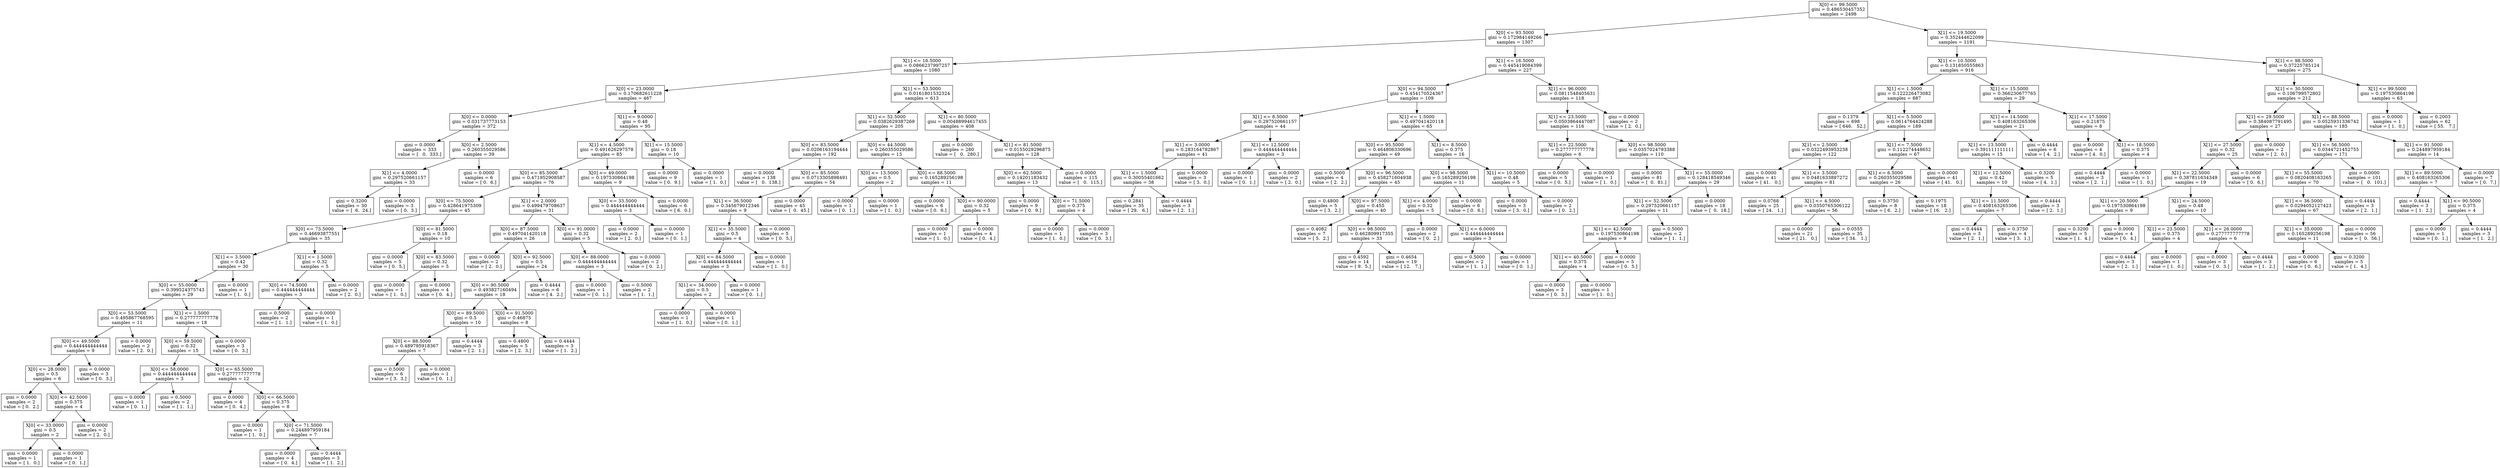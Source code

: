 digraph Tree {
0 [label="X[0] <= 99.5000\ngini = 0.486530457352\nsamples = 2498", shape="box"] ;
1 [label="X[0] <= 93.5000\ngini = 0.172984149266\nsamples = 1307", shape="box"] ;
0 -> 1 ;
2 [label="X[1] <= 16.5000\ngini = 0.0866237997257\nsamples = 1080", shape="box"] ;
1 -> 2 ;
3 [label="X[0] <= 23.0000\ngini = 0.170682611228\nsamples = 467", shape="box"] ;
2 -> 3 ;
4 [label="X[0] <= 0.0000\ngini = 0.031737773153\nsamples = 372", shape="box"] ;
3 -> 4 ;
5 [label="gini = 0.0000\nsamples = 333\nvalue = [   0.  333.]", shape="box"] ;
4 -> 5 ;
6 [label="X[0] <= 2.5000\ngini = 0.260355029586\nsamples = 39", shape="box"] ;
4 -> 6 ;
7 [label="X[1] <= 4.0000\ngini = 0.297520661157\nsamples = 33", shape="box"] ;
6 -> 7 ;
8 [label="gini = 0.3200\nsamples = 30\nvalue = [  6.  24.]", shape="box"] ;
7 -> 8 ;
9 [label="gini = 0.0000\nsamples = 3\nvalue = [ 0.  3.]", shape="box"] ;
7 -> 9 ;
10 [label="gini = 0.0000\nsamples = 6\nvalue = [ 0.  6.]", shape="box"] ;
6 -> 10 ;
11 [label="X[1] <= 9.0000\ngini = 0.48\nsamples = 95", shape="box"] ;
3 -> 11 ;
12 [label="X[1] <= 4.5000\ngini = 0.491626297578\nsamples = 85", shape="box"] ;
11 -> 12 ;
13 [label="X[0] <= 85.5000\ngini = 0.471952908587\nsamples = 76", shape="box"] ;
12 -> 13 ;
14 [label="X[0] <= 75.5000\ngini = 0.428641975309\nsamples = 45", shape="box"] ;
13 -> 14 ;
15 [label="X[0] <= 73.5000\ngini = 0.46693877551\nsamples = 35", shape="box"] ;
14 -> 15 ;
16 [label="X[1] <= 3.5000\ngini = 0.42\nsamples = 30", shape="box"] ;
15 -> 16 ;
17 [label="X[0] <= 55.0000\ngini = 0.399524375743\nsamples = 29", shape="box"] ;
16 -> 17 ;
18 [label="X[0] <= 53.5000\ngini = 0.495867768595\nsamples = 11", shape="box"] ;
17 -> 18 ;
19 [label="X[0] <= 49.5000\ngini = 0.444444444444\nsamples = 9", shape="box"] ;
18 -> 19 ;
20 [label="X[0] <= 28.0000\ngini = 0.5\nsamples = 6", shape="box"] ;
19 -> 20 ;
21 [label="gini = 0.0000\nsamples = 2\nvalue = [ 0.  2.]", shape="box"] ;
20 -> 21 ;
22 [label="X[0] <= 42.5000\ngini = 0.375\nsamples = 4", shape="box"] ;
20 -> 22 ;
23 [label="X[0] <= 33.0000\ngini = 0.5\nsamples = 2", shape="box"] ;
22 -> 23 ;
24 [label="gini = 0.0000\nsamples = 1\nvalue = [ 1.  0.]", shape="box"] ;
23 -> 24 ;
25 [label="gini = 0.0000\nsamples = 1\nvalue = [ 0.  1.]", shape="box"] ;
23 -> 25 ;
26 [label="gini = 0.0000\nsamples = 2\nvalue = [ 2.  0.]", shape="box"] ;
22 -> 26 ;
27 [label="gini = 0.0000\nsamples = 3\nvalue = [ 0.  3.]", shape="box"] ;
19 -> 27 ;
28 [label="gini = 0.0000\nsamples = 2\nvalue = [ 2.  0.]", shape="box"] ;
18 -> 28 ;
29 [label="X[1] <= 1.5000\ngini = 0.277777777778\nsamples = 18", shape="box"] ;
17 -> 29 ;
30 [label="X[0] <= 59.5000\ngini = 0.32\nsamples = 15", shape="box"] ;
29 -> 30 ;
31 [label="X[0] <= 58.0000\ngini = 0.444444444444\nsamples = 3", shape="box"] ;
30 -> 31 ;
32 [label="gini = 0.0000\nsamples = 1\nvalue = [ 0.  1.]", shape="box"] ;
31 -> 32 ;
33 [label="gini = 0.5000\nsamples = 2\nvalue = [ 1.  1.]", shape="box"] ;
31 -> 33 ;
34 [label="X[0] <= 65.5000\ngini = 0.277777777778\nsamples = 12", shape="box"] ;
30 -> 34 ;
35 [label="gini = 0.0000\nsamples = 4\nvalue = [ 0.  4.]", shape="box"] ;
34 -> 35 ;
36 [label="X[0] <= 66.5000\ngini = 0.375\nsamples = 8", shape="box"] ;
34 -> 36 ;
37 [label="gini = 0.0000\nsamples = 1\nvalue = [ 1.  0.]", shape="box"] ;
36 -> 37 ;
38 [label="X[0] <= 71.5000\ngini = 0.244897959184\nsamples = 7", shape="box"] ;
36 -> 38 ;
39 [label="gini = 0.0000\nsamples = 4\nvalue = [ 0.  4.]", shape="box"] ;
38 -> 39 ;
40 [label="gini = 0.4444\nsamples = 3\nvalue = [ 1.  2.]", shape="box"] ;
38 -> 40 ;
41 [label="gini = 0.0000\nsamples = 3\nvalue = [ 0.  3.]", shape="box"] ;
29 -> 41 ;
42 [label="gini = 0.0000\nsamples = 1\nvalue = [ 1.  0.]", shape="box"] ;
16 -> 42 ;
43 [label="X[1] <= 1.5000\ngini = 0.32\nsamples = 5", shape="box"] ;
15 -> 43 ;
44 [label="X[0] <= 74.5000\ngini = 0.444444444444\nsamples = 3", shape="box"] ;
43 -> 44 ;
45 [label="gini = 0.5000\nsamples = 2\nvalue = [ 1.  1.]", shape="box"] ;
44 -> 45 ;
46 [label="gini = 0.0000\nsamples = 1\nvalue = [ 1.  0.]", shape="box"] ;
44 -> 46 ;
47 [label="gini = 0.0000\nsamples = 2\nvalue = [ 2.  0.]", shape="box"] ;
43 -> 47 ;
48 [label="X[0] <= 81.5000\ngini = 0.18\nsamples = 10", shape="box"] ;
14 -> 48 ;
49 [label="gini = 0.0000\nsamples = 5\nvalue = [ 0.  5.]", shape="box"] ;
48 -> 49 ;
50 [label="X[0] <= 83.5000\ngini = 0.32\nsamples = 5", shape="box"] ;
48 -> 50 ;
51 [label="gini = 0.0000\nsamples = 1\nvalue = [ 1.  0.]", shape="box"] ;
50 -> 51 ;
52 [label="gini = 0.0000\nsamples = 4\nvalue = [ 0.  4.]", shape="box"] ;
50 -> 52 ;
53 [label="X[1] <= 2.0000\ngini = 0.499479708637\nsamples = 31", shape="box"] ;
13 -> 53 ;
54 [label="X[0] <= 87.5000\ngini = 0.497041420118\nsamples = 26", shape="box"] ;
53 -> 54 ;
55 [label="gini = 0.0000\nsamples = 2\nvalue = [ 2.  0.]", shape="box"] ;
54 -> 55 ;
56 [label="X[0] <= 92.5000\ngini = 0.5\nsamples = 24", shape="box"] ;
54 -> 56 ;
57 [label="X[0] <= 90.5000\ngini = 0.493827160494\nsamples = 18", shape="box"] ;
56 -> 57 ;
58 [label="X[0] <= 89.5000\ngini = 0.5\nsamples = 10", shape="box"] ;
57 -> 58 ;
59 [label="X[0] <= 88.5000\ngini = 0.489795918367\nsamples = 7", shape="box"] ;
58 -> 59 ;
60 [label="gini = 0.5000\nsamples = 6\nvalue = [ 3.  3.]", shape="box"] ;
59 -> 60 ;
61 [label="gini = 0.0000\nsamples = 1\nvalue = [ 0.  1.]", shape="box"] ;
59 -> 61 ;
62 [label="gini = 0.4444\nsamples = 3\nvalue = [ 2.  1.]", shape="box"] ;
58 -> 62 ;
63 [label="X[0] <= 91.5000\ngini = 0.46875\nsamples = 8", shape="box"] ;
57 -> 63 ;
64 [label="gini = 0.4800\nsamples = 5\nvalue = [ 2.  3.]", shape="box"] ;
63 -> 64 ;
65 [label="gini = 0.4444\nsamples = 3\nvalue = [ 1.  2.]", shape="box"] ;
63 -> 65 ;
66 [label="gini = 0.4444\nsamples = 6\nvalue = [ 4.  2.]", shape="box"] ;
56 -> 66 ;
67 [label="X[0] <= 91.0000\ngini = 0.32\nsamples = 5", shape="box"] ;
53 -> 67 ;
68 [label="X[0] <= 88.0000\ngini = 0.444444444444\nsamples = 3", shape="box"] ;
67 -> 68 ;
69 [label="gini = 0.0000\nsamples = 1\nvalue = [ 0.  1.]", shape="box"] ;
68 -> 69 ;
70 [label="gini = 0.5000\nsamples = 2\nvalue = [ 1.  1.]", shape="box"] ;
68 -> 70 ;
71 [label="gini = 0.0000\nsamples = 2\nvalue = [ 0.  2.]", shape="box"] ;
67 -> 71 ;
72 [label="X[0] <= 49.0000\ngini = 0.197530864198\nsamples = 9", shape="box"] ;
12 -> 72 ;
73 [label="X[0] <= 33.5000\ngini = 0.444444444444\nsamples = 3", shape="box"] ;
72 -> 73 ;
74 [label="gini = 0.0000\nsamples = 2\nvalue = [ 2.  0.]", shape="box"] ;
73 -> 74 ;
75 [label="gini = 0.0000\nsamples = 1\nvalue = [ 0.  1.]", shape="box"] ;
73 -> 75 ;
76 [label="gini = 0.0000\nsamples = 6\nvalue = [ 6.  0.]", shape="box"] ;
72 -> 76 ;
77 [label="X[1] <= 15.5000\ngini = 0.18\nsamples = 10", shape="box"] ;
11 -> 77 ;
78 [label="gini = 0.0000\nsamples = 9\nvalue = [ 0.  9.]", shape="box"] ;
77 -> 78 ;
79 [label="gini = 0.0000\nsamples = 1\nvalue = [ 1.  0.]", shape="box"] ;
77 -> 79 ;
80 [label="X[1] <= 53.5000\ngini = 0.0161801532324\nsamples = 613", shape="box"] ;
2 -> 80 ;
81 [label="X[1] <= 52.5000\ngini = 0.0382629387269\nsamples = 205", shape="box"] ;
80 -> 81 ;
82 [label="X[0] <= 83.5000\ngini = 0.0206163194444\nsamples = 192", shape="box"] ;
81 -> 82 ;
83 [label="gini = 0.0000\nsamples = 138\nvalue = [   0.  138.]", shape="box"] ;
82 -> 83 ;
84 [label="X[0] <= 85.5000\ngini = 0.0713305898491\nsamples = 54", shape="box"] ;
82 -> 84 ;
85 [label="X[1] <= 36.5000\ngini = 0.345679012346\nsamples = 9", shape="box"] ;
84 -> 85 ;
86 [label="X[1] <= 35.5000\ngini = 0.5\nsamples = 4", shape="box"] ;
85 -> 86 ;
87 [label="X[0] <= 84.5000\ngini = 0.444444444444\nsamples = 3", shape="box"] ;
86 -> 87 ;
88 [label="X[1] <= 34.0000\ngini = 0.5\nsamples = 2", shape="box"] ;
87 -> 88 ;
89 [label="gini = 0.0000\nsamples = 1\nvalue = [ 1.  0.]", shape="box"] ;
88 -> 89 ;
90 [label="gini = 0.0000\nsamples = 1\nvalue = [ 0.  1.]", shape="box"] ;
88 -> 90 ;
91 [label="gini = 0.0000\nsamples = 1\nvalue = [ 0.  1.]", shape="box"] ;
87 -> 91 ;
92 [label="gini = 0.0000\nsamples = 1\nvalue = [ 1.  0.]", shape="box"] ;
86 -> 92 ;
93 [label="gini = 0.0000\nsamples = 5\nvalue = [ 0.  5.]", shape="box"] ;
85 -> 93 ;
94 [label="gini = 0.0000\nsamples = 45\nvalue = [  0.  45.]", shape="box"] ;
84 -> 94 ;
95 [label="X[0] <= 44.5000\ngini = 0.260355029586\nsamples = 13", shape="box"] ;
81 -> 95 ;
96 [label="X[0] <= 13.5000\ngini = 0.5\nsamples = 2", shape="box"] ;
95 -> 96 ;
97 [label="gini = 0.0000\nsamples = 1\nvalue = [ 0.  1.]", shape="box"] ;
96 -> 97 ;
98 [label="gini = 0.0000\nsamples = 1\nvalue = [ 1.  0.]", shape="box"] ;
96 -> 98 ;
99 [label="X[0] <= 88.5000\ngini = 0.165289256198\nsamples = 11", shape="box"] ;
95 -> 99 ;
100 [label="gini = 0.0000\nsamples = 6\nvalue = [ 0.  6.]", shape="box"] ;
99 -> 100 ;
101 [label="X[0] <= 90.0000\ngini = 0.32\nsamples = 5", shape="box"] ;
99 -> 101 ;
102 [label="gini = 0.0000\nsamples = 1\nvalue = [ 1.  0.]", shape="box"] ;
101 -> 102 ;
103 [label="gini = 0.0000\nsamples = 4\nvalue = [ 0.  4.]", shape="box"] ;
101 -> 103 ;
104 [label="X[1] <= 80.5000\ngini = 0.00488994617455\nsamples = 408", shape="box"] ;
80 -> 104 ;
105 [label="gini = 0.0000\nsamples = 280\nvalue = [   0.  280.]", shape="box"] ;
104 -> 105 ;
106 [label="X[1] <= 81.5000\ngini = 0.0155029296875\nsamples = 128", shape="box"] ;
104 -> 106 ;
107 [label="X[0] <= 62.5000\ngini = 0.14201183432\nsamples = 13", shape="box"] ;
106 -> 107 ;
108 [label="gini = 0.0000\nsamples = 9\nvalue = [ 0.  9.]", shape="box"] ;
107 -> 108 ;
109 [label="X[0] <= 71.5000\ngini = 0.375\nsamples = 4", shape="box"] ;
107 -> 109 ;
110 [label="gini = 0.0000\nsamples = 1\nvalue = [ 1.  0.]", shape="box"] ;
109 -> 110 ;
111 [label="gini = 0.0000\nsamples = 3\nvalue = [ 0.  3.]", shape="box"] ;
109 -> 111 ;
112 [label="gini = 0.0000\nsamples = 115\nvalue = [   0.  115.]", shape="box"] ;
106 -> 112 ;
113 [label="X[1] <= 16.5000\ngini = 0.445419084399\nsamples = 227", shape="box"] ;
1 -> 113 ;
114 [label="X[0] <= 94.5000\ngini = 0.454170524367\nsamples = 109", shape="box"] ;
113 -> 114 ;
115 [label="X[1] <= 8.5000\ngini = 0.297520661157\nsamples = 44", shape="box"] ;
114 -> 115 ;
116 [label="X[1] <= 3.0000\ngini = 0.283164782867\nsamples = 41", shape="box"] ;
115 -> 116 ;
117 [label="X[1] <= 1.5000\ngini = 0.30055401662\nsamples = 38", shape="box"] ;
116 -> 117 ;
118 [label="gini = 0.2841\nsamples = 35\nvalue = [ 29.   6.]", shape="box"] ;
117 -> 118 ;
119 [label="gini = 0.4444\nsamples = 3\nvalue = [ 2.  1.]", shape="box"] ;
117 -> 119 ;
120 [label="gini = 0.0000\nsamples = 3\nvalue = [ 3.  0.]", shape="box"] ;
116 -> 120 ;
121 [label="X[1] <= 12.5000\ngini = 0.444444444444\nsamples = 3", shape="box"] ;
115 -> 121 ;
122 [label="gini = 0.0000\nsamples = 1\nvalue = [ 0.  1.]", shape="box"] ;
121 -> 122 ;
123 [label="gini = 0.0000\nsamples = 2\nvalue = [ 2.  0.]", shape="box"] ;
121 -> 123 ;
124 [label="X[1] <= 1.5000\ngini = 0.497041420118\nsamples = 65", shape="box"] ;
114 -> 124 ;
125 [label="X[0] <= 95.5000\ngini = 0.464806330696\nsamples = 49", shape="box"] ;
124 -> 125 ;
126 [label="gini = 0.5000\nsamples = 4\nvalue = [ 2.  2.]", shape="box"] ;
125 -> 126 ;
127 [label="X[0] <= 96.5000\ngini = 0.458271604938\nsamples = 45", shape="box"] ;
125 -> 127 ;
128 [label="gini = 0.4800\nsamples = 5\nvalue = [ 3.  2.]", shape="box"] ;
127 -> 128 ;
129 [label="X[0] <= 97.5000\ngini = 0.455\nsamples = 40", shape="box"] ;
127 -> 129 ;
130 [label="gini = 0.4082\nsamples = 7\nvalue = [ 5.  2.]", shape="box"] ;
129 -> 130 ;
131 [label="X[0] <= 98.5000\ngini = 0.462809917355\nsamples = 33", shape="box"] ;
129 -> 131 ;
132 [label="gini = 0.4592\nsamples = 14\nvalue = [ 9.  5.]", shape="box"] ;
131 -> 132 ;
133 [label="gini = 0.4654\nsamples = 19\nvalue = [ 12.   7.]", shape="box"] ;
131 -> 133 ;
134 [label="X[1] <= 8.5000\ngini = 0.375\nsamples = 16", shape="box"] ;
124 -> 134 ;
135 [label="X[0] <= 98.5000\ngini = 0.165289256198\nsamples = 11", shape="box"] ;
134 -> 135 ;
136 [label="X[1] <= 4.0000\ngini = 0.32\nsamples = 5", shape="box"] ;
135 -> 136 ;
137 [label="gini = 0.0000\nsamples = 2\nvalue = [ 0.  2.]", shape="box"] ;
136 -> 137 ;
138 [label="X[1] <= 6.0000\ngini = 0.444444444444\nsamples = 3", shape="box"] ;
136 -> 138 ;
139 [label="gini = 0.5000\nsamples = 2\nvalue = [ 1.  1.]", shape="box"] ;
138 -> 139 ;
140 [label="gini = 0.0000\nsamples = 1\nvalue = [ 0.  1.]", shape="box"] ;
138 -> 140 ;
141 [label="gini = 0.0000\nsamples = 6\nvalue = [ 0.  6.]", shape="box"] ;
135 -> 141 ;
142 [label="X[1] <= 10.5000\ngini = 0.48\nsamples = 5", shape="box"] ;
134 -> 142 ;
143 [label="gini = 0.0000\nsamples = 3\nvalue = [ 3.  0.]", shape="box"] ;
142 -> 143 ;
144 [label="gini = 0.0000\nsamples = 2\nvalue = [ 0.  2.]", shape="box"] ;
142 -> 144 ;
145 [label="X[1] <= 96.0000\ngini = 0.0811548405631\nsamples = 118", shape="box"] ;
113 -> 145 ;
146 [label="X[1] <= 23.5000\ngini = 0.0503864447087\nsamples = 116", shape="box"] ;
145 -> 146 ;
147 [label="X[1] <= 22.5000\ngini = 0.277777777778\nsamples = 6", shape="box"] ;
146 -> 147 ;
148 [label="gini = 0.0000\nsamples = 5\nvalue = [ 0.  5.]", shape="box"] ;
147 -> 148 ;
149 [label="gini = 0.0000\nsamples = 1\nvalue = [ 1.  0.]", shape="box"] ;
147 -> 149 ;
150 [label="X[0] <= 98.5000\ngini = 0.0357024793388\nsamples = 110", shape="box"] ;
146 -> 150 ;
151 [label="gini = 0.0000\nsamples = 81\nvalue = [  0.  81.]", shape="box"] ;
150 -> 151 ;
152 [label="X[1] <= 55.0000\ngini = 0.128418549346\nsamples = 29", shape="box"] ;
150 -> 152 ;
153 [label="X[1] <= 52.5000\ngini = 0.297520661157\nsamples = 11", shape="box"] ;
152 -> 153 ;
154 [label="X[1] <= 42.5000\ngini = 0.197530864198\nsamples = 9", shape="box"] ;
153 -> 154 ;
155 [label="X[1] <= 40.5000\ngini = 0.375\nsamples = 4", shape="box"] ;
154 -> 155 ;
156 [label="gini = 0.0000\nsamples = 3\nvalue = [ 0.  3.]", shape="box"] ;
155 -> 156 ;
157 [label="gini = 0.0000\nsamples = 1\nvalue = [ 1.  0.]", shape="box"] ;
155 -> 157 ;
158 [label="gini = 0.0000\nsamples = 5\nvalue = [ 0.  5.]", shape="box"] ;
154 -> 158 ;
159 [label="gini = 0.5000\nsamples = 2\nvalue = [ 1.  1.]", shape="box"] ;
153 -> 159 ;
160 [label="gini = 0.0000\nsamples = 18\nvalue = [  0.  18.]", shape="box"] ;
152 -> 160 ;
161 [label="gini = 0.0000\nsamples = 2\nvalue = [ 2.  0.]", shape="box"] ;
145 -> 161 ;
162 [label="X[1] <= 19.5000\ngini = 0.352444622099\nsamples = 1191", shape="box"] ;
0 -> 162 ;
163 [label="X[1] <= 10.5000\ngini = 0.131850555863\nsamples = 916", shape="box"] ;
162 -> 163 ;
164 [label="X[1] <= 1.5000\ngini = 0.122226473082\nsamples = 887", shape="box"] ;
163 -> 164 ;
165 [label="gini = 0.1379\nsamples = 698\nvalue = [ 646.   52.]", shape="box"] ;
164 -> 165 ;
166 [label="X[1] <= 5.5000\ngini = 0.0614764424288\nsamples = 189", shape="box"] ;
164 -> 166 ;
167 [label="X[1] <= 2.5000\ngini = 0.0322493953238\nsamples = 122", shape="box"] ;
166 -> 167 ;
168 [label="gini = 0.0000\nsamples = 41\nvalue = [ 41.   0.]", shape="box"] ;
167 -> 168 ;
169 [label="X[1] <= 3.5000\ngini = 0.0481633897272\nsamples = 81", shape="box"] ;
167 -> 169 ;
170 [label="gini = 0.0768\nsamples = 25\nvalue = [ 24.   1.]", shape="box"] ;
169 -> 170 ;
171 [label="X[1] <= 4.5000\ngini = 0.0350765306122\nsamples = 56", shape="box"] ;
169 -> 171 ;
172 [label="gini = 0.0000\nsamples = 21\nvalue = [ 21.   0.]", shape="box"] ;
171 -> 172 ;
173 [label="gini = 0.0555\nsamples = 35\nvalue = [ 34.   1.]", shape="box"] ;
171 -> 173 ;
174 [label="X[1] <= 7.5000\ngini = 0.112274448652\nsamples = 67", shape="box"] ;
166 -> 174 ;
175 [label="X[1] <= 6.5000\ngini = 0.260355029586\nsamples = 26", shape="box"] ;
174 -> 175 ;
176 [label="gini = 0.3750\nsamples = 8\nvalue = [ 6.  2.]", shape="box"] ;
175 -> 176 ;
177 [label="gini = 0.1975\nsamples = 18\nvalue = [ 16.   2.]", shape="box"] ;
175 -> 177 ;
178 [label="gini = 0.0000\nsamples = 41\nvalue = [ 41.   0.]", shape="box"] ;
174 -> 178 ;
179 [label="X[1] <= 15.5000\ngini = 0.366230677765\nsamples = 29", shape="box"] ;
163 -> 179 ;
180 [label="X[1] <= 14.5000\ngini = 0.408163265306\nsamples = 21", shape="box"] ;
179 -> 180 ;
181 [label="X[1] <= 13.5000\ngini = 0.391111111111\nsamples = 15", shape="box"] ;
180 -> 181 ;
182 [label="X[1] <= 12.5000\ngini = 0.42\nsamples = 10", shape="box"] ;
181 -> 182 ;
183 [label="X[1] <= 11.5000\ngini = 0.408163265306\nsamples = 7", shape="box"] ;
182 -> 183 ;
184 [label="gini = 0.4444\nsamples = 3\nvalue = [ 2.  1.]", shape="box"] ;
183 -> 184 ;
185 [label="gini = 0.3750\nsamples = 4\nvalue = [ 3.  1.]", shape="box"] ;
183 -> 185 ;
186 [label="gini = 0.4444\nsamples = 3\nvalue = [ 2.  1.]", shape="box"] ;
182 -> 186 ;
187 [label="gini = 0.3200\nsamples = 5\nvalue = [ 4.  1.]", shape="box"] ;
181 -> 187 ;
188 [label="gini = 0.4444\nsamples = 6\nvalue = [ 4.  2.]", shape="box"] ;
180 -> 188 ;
189 [label="X[1] <= 17.5000\ngini = 0.21875\nsamples = 8", shape="box"] ;
179 -> 189 ;
190 [label="gini = 0.0000\nsamples = 4\nvalue = [ 4.  0.]", shape="box"] ;
189 -> 190 ;
191 [label="X[1] <= 18.5000\ngini = 0.375\nsamples = 4", shape="box"] ;
189 -> 191 ;
192 [label="gini = 0.4444\nsamples = 3\nvalue = [ 2.  1.]", shape="box"] ;
191 -> 192 ;
193 [label="gini = 0.0000\nsamples = 1\nvalue = [ 1.  0.]", shape="box"] ;
191 -> 193 ;
194 [label="X[1] <= 98.5000\ngini = 0.37225785124\nsamples = 275", shape="box"] ;
162 -> 194 ;
195 [label="X[1] <= 30.5000\ngini = 0.106799572802\nsamples = 212", shape="box"] ;
194 -> 195 ;
196 [label="X[1] <= 29.5000\ngini = 0.384087791495\nsamples = 27", shape="box"] ;
195 -> 196 ;
197 [label="X[1] <= 27.5000\ngini = 0.32\nsamples = 25", shape="box"] ;
196 -> 197 ;
198 [label="X[1] <= 22.5000\ngini = 0.387811634349\nsamples = 19", shape="box"] ;
197 -> 198 ;
199 [label="X[1] <= 20.5000\ngini = 0.197530864198\nsamples = 9", shape="box"] ;
198 -> 199 ;
200 [label="gini = 0.3200\nsamples = 5\nvalue = [ 1.  4.]", shape="box"] ;
199 -> 200 ;
201 [label="gini = 0.0000\nsamples = 4\nvalue = [ 0.  4.]", shape="box"] ;
199 -> 201 ;
202 [label="X[1] <= 24.5000\ngini = 0.48\nsamples = 10", shape="box"] ;
198 -> 202 ;
203 [label="X[1] <= 23.5000\ngini = 0.375\nsamples = 4", shape="box"] ;
202 -> 203 ;
204 [label="gini = 0.4444\nsamples = 3\nvalue = [ 2.  1.]", shape="box"] ;
203 -> 204 ;
205 [label="gini = 0.0000\nsamples = 1\nvalue = [ 1.  0.]", shape="box"] ;
203 -> 205 ;
206 [label="X[1] <= 26.0000\ngini = 0.277777777778\nsamples = 6", shape="box"] ;
202 -> 206 ;
207 [label="gini = 0.0000\nsamples = 3\nvalue = [ 0.  3.]", shape="box"] ;
206 -> 207 ;
208 [label="gini = 0.4444\nsamples = 3\nvalue = [ 1.  2.]", shape="box"] ;
206 -> 208 ;
209 [label="gini = 0.0000\nsamples = 6\nvalue = [ 0.  6.]", shape="box"] ;
197 -> 209 ;
210 [label="gini = 0.0000\nsamples = 2\nvalue = [ 2.  0.]", shape="box"] ;
196 -> 210 ;
211 [label="X[1] <= 88.5000\ngini = 0.0525931336742\nsamples = 185", shape="box"] ;
195 -> 211 ;
212 [label="X[1] <= 56.5000\ngini = 0.0344721452755\nsamples = 171", shape="box"] ;
211 -> 212 ;
213 [label="X[1] <= 55.5000\ngini = 0.0820408163265\nsamples = 70", shape="box"] ;
212 -> 213 ;
214 [label="X[1] <= 36.5000\ngini = 0.0294052127423\nsamples = 67", shape="box"] ;
213 -> 214 ;
215 [label="X[1] <= 35.0000\ngini = 0.165289256198\nsamples = 11", shape="box"] ;
214 -> 215 ;
216 [label="gini = 0.0000\nsamples = 6\nvalue = [ 0.  6.]", shape="box"] ;
215 -> 216 ;
217 [label="gini = 0.3200\nsamples = 5\nvalue = [ 1.  4.]", shape="box"] ;
215 -> 217 ;
218 [label="gini = 0.0000\nsamples = 56\nvalue = [  0.  56.]", shape="box"] ;
214 -> 218 ;
219 [label="gini = 0.4444\nsamples = 3\nvalue = [ 2.  1.]", shape="box"] ;
213 -> 219 ;
220 [label="gini = 0.0000\nsamples = 101\nvalue = [   0.  101.]", shape="box"] ;
212 -> 220 ;
221 [label="X[1] <= 91.5000\ngini = 0.244897959184\nsamples = 14", shape="box"] ;
211 -> 221 ;
222 [label="X[1] <= 89.5000\ngini = 0.408163265306\nsamples = 7", shape="box"] ;
221 -> 222 ;
223 [label="gini = 0.4444\nsamples = 3\nvalue = [ 1.  2.]", shape="box"] ;
222 -> 223 ;
224 [label="X[1] <= 90.5000\ngini = 0.375\nsamples = 4", shape="box"] ;
222 -> 224 ;
225 [label="gini = 0.0000\nsamples = 1\nvalue = [ 0.  1.]", shape="box"] ;
224 -> 225 ;
226 [label="gini = 0.4444\nsamples = 3\nvalue = [ 1.  2.]", shape="box"] ;
224 -> 226 ;
227 [label="gini = 0.0000\nsamples = 7\nvalue = [ 0.  7.]", shape="box"] ;
221 -> 227 ;
228 [label="X[1] <= 99.5000\ngini = 0.197530864198\nsamples = 63", shape="box"] ;
194 -> 228 ;
229 [label="gini = 0.0000\nsamples = 1\nvalue = [ 1.  0.]", shape="box"] ;
228 -> 229 ;
230 [label="gini = 0.2003\nsamples = 62\nvalue = [ 55.   7.]", shape="box"] ;
228 -> 230 ;
}